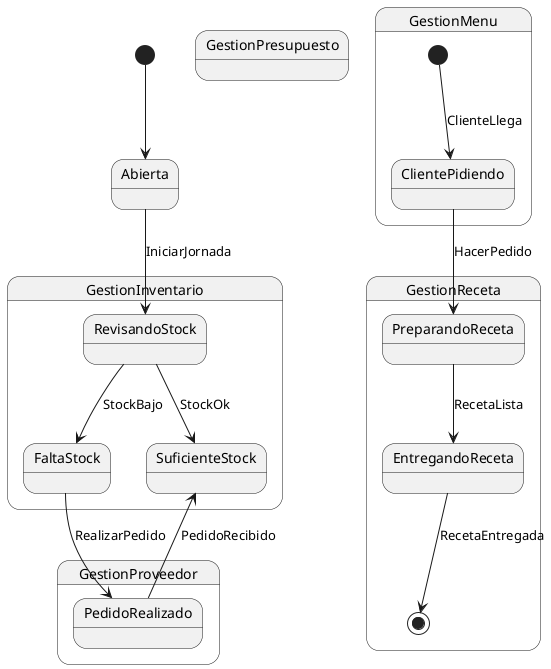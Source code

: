@startuml name DiagramaEstados

[*] --> Abierta

state GestionInventario {
    Abierta --> RevisandoStock : IniciarJornada
    RevisandoStock --> FaltaStock : StockBajo
    RevisandoStock --> SuficienteStock : StockOk
}

state GestionProveedor {
    FaltaStock --> PedidoRealizado : RealizarPedido
    PedidoRealizado --> SuficienteStock : PedidoRecibido
}

state GestionMenu {
    [*] --> ClientePidiendo : ClienteLlega
}

state GestionReceta {
    ClientePidiendo --> PreparandoReceta : HacerPedido
    PreparandoReceta --> EntregandoReceta : RecetaLista
    EntregandoReceta --> [*] : RecetaEntregada
}

state GestionPresupuesto {

}
